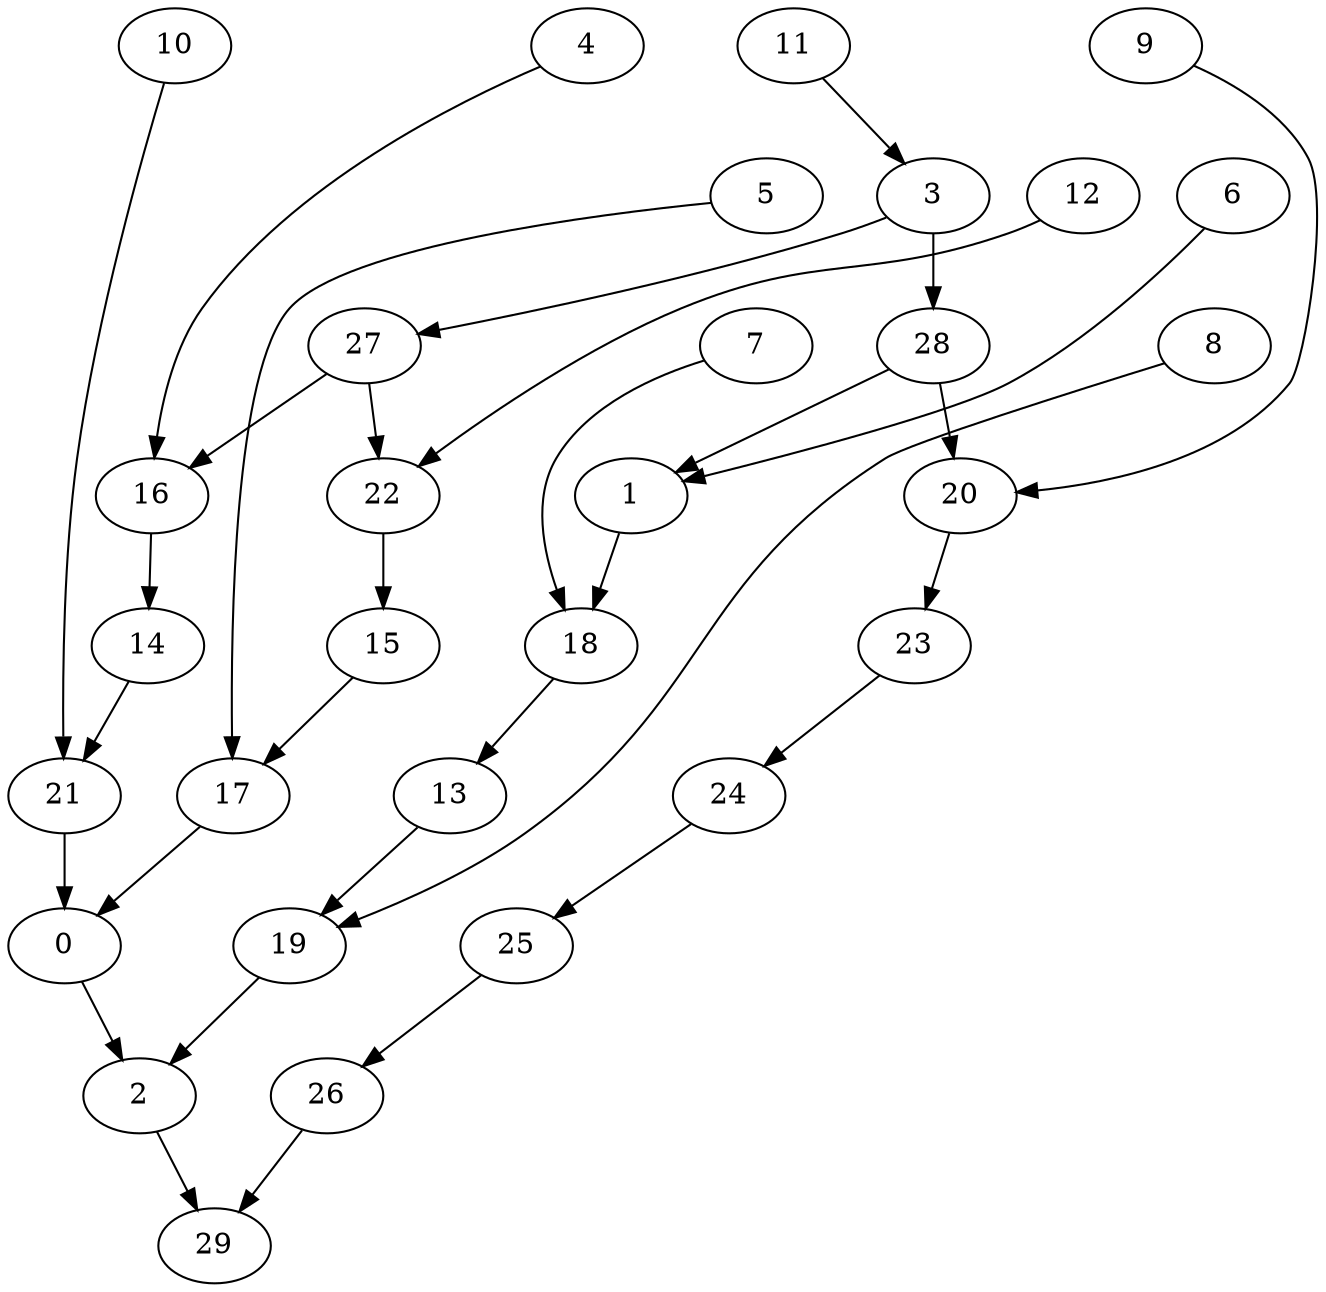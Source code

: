 digraph g {
0;
1;
2;
3;
4;
5;
6;
7;
8;
9;
10;
11;
12;
13;
14;
15;
16;
17;
18;
19;
20;
21;
22;
23;
24;
25;
26;
27;
28;
29;
0 -> 2 [weight=0];
1 -> 18 [weight=0];
2 -> 29 [weight=0];
3 -> 27 [weight=0];
3 -> 28 [weight=1];
4 -> 16 [weight=0];
5 -> 17 [weight=0];
6 -> 1 [weight=0];
7 -> 18 [weight=0];
8 -> 19 [weight=0];
9 -> 20 [weight=0];
10 -> 21 [weight=0];
11 -> 3 [weight=0];
12 -> 22 [weight=0];
13 -> 19 [weight=0];
14 -> 21 [weight=0];
15 -> 17 [weight=0];
16 -> 14 [weight=0];
17 -> 0 [weight=0];
18 -> 13 [weight=0];
19 -> 2 [weight=0];
20 -> 23 [weight=0];
21 -> 0 [weight=1];
22 -> 15 [weight=1];
23 -> 24 [weight=0];
24 -> 25 [weight=0];
25 -> 26 [weight=0];
26 -> 29 [weight=0];
27 -> 22 [weight=0];
27 -> 16 [weight=0];
28 -> 1 [weight=0];
28 -> 20 [weight=0];
}
